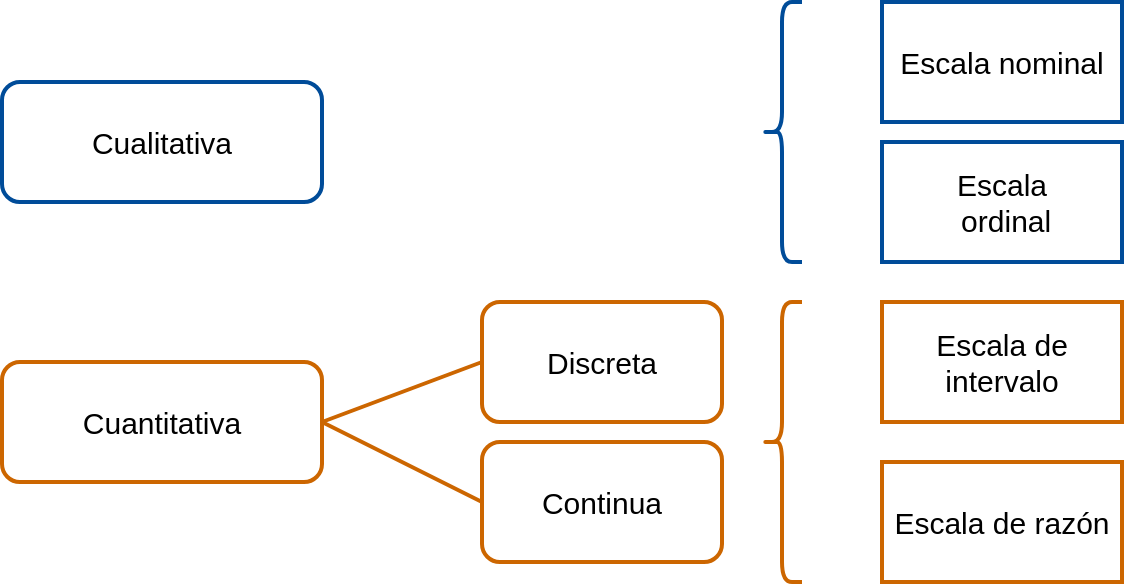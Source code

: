 <mxfile version="13.0.3" type="device"><diagram id="WH6bDqzZRVUvn5VitADp" name="Page-1"><mxGraphModel dx="809" dy="504" grid="1" gridSize="10" guides="1" tooltips="1" connect="1" arrows="1" fold="1" page="1" pageScale="1" pageWidth="827" pageHeight="1169" math="0" shadow="0"><root><mxCell id="0"/><mxCell id="1" parent="0"/><mxCell id="GxWcyqzHquzjzyiuE4op-1" value="Cualitativa" style="rounded=1;whiteSpace=wrap;html=1;labelBackgroundColor=none;fontFamily=Helvetica;fontSize=15;fillColor=none;strokeColor=#004C99;fontStyle=0;strokeWidth=2;" parent="1" vertex="1"><mxGeometry x="80" y="50" width="160" height="60" as="geometry"/></mxCell><mxCell id="GxWcyqzHquzjzyiuE4op-2" value="Cuantitativa" style="rounded=1;whiteSpace=wrap;html=1;labelBackgroundColor=none;fontFamily=Helvetica;fontSize=15;fillColor=none;strokeColor=#CC6600;fontStyle=0;strokeWidth=2;" parent="1" vertex="1"><mxGeometry x="80" y="190" width="160" height="60" as="geometry"/></mxCell><mxCell id="GxWcyqzHquzjzyiuE4op-3" value="Discreta" style="rounded=1;whiteSpace=wrap;html=1;labelBackgroundColor=none;fontFamily=Helvetica;fontSize=15;fillColor=none;strokeColor=#CC6600;fontStyle=0;strokeWidth=2;" parent="1" vertex="1"><mxGeometry x="320" y="160" width="120" height="60" as="geometry"/></mxCell><mxCell id="GxWcyqzHquzjzyiuE4op-4" value="Continua" style="rounded=1;whiteSpace=wrap;html=1;labelBackgroundColor=none;fontFamily=Helvetica;fontSize=15;fillColor=none;strokeColor=#CC6600;fontStyle=0;strokeWidth=2;" parent="1" vertex="1"><mxGeometry x="320" y="230" width="120" height="60" as="geometry"/></mxCell><mxCell id="GxWcyqzHquzjzyiuE4op-5" value="" style="endArrow=none;html=1;fontFamily=Helvetica;fontSize=15;exitX=1;exitY=0.5;exitDx=0;exitDy=0;entryX=0;entryY=0.5;entryDx=0;entryDy=0;strokeWidth=2;strokeColor=#CC6600;fontStyle=0" parent="1" source="GxWcyqzHquzjzyiuE4op-2" target="GxWcyqzHquzjzyiuE4op-4" edge="1"><mxGeometry width="50" height="50" relative="1" as="geometry"><mxPoint x="90" y="290" as="sourcePoint"/><mxPoint x="140" y="240" as="targetPoint"/></mxGeometry></mxCell><mxCell id="GxWcyqzHquzjzyiuE4op-6" value="" style="endArrow=none;html=1;fontFamily=Helvetica;fontSize=15;entryX=1;entryY=0.5;entryDx=0;entryDy=0;exitX=0;exitY=0.5;exitDx=0;exitDy=0;strokeWidth=2;strokeColor=#CC6600;fontStyle=0" parent="1" source="GxWcyqzHquzjzyiuE4op-3" target="GxWcyqzHquzjzyiuE4op-2" edge="1"><mxGeometry width="50" height="50" relative="1" as="geometry"><mxPoint x="90" y="290" as="sourcePoint"/><mxPoint x="140" y="240" as="targetPoint"/></mxGeometry></mxCell><mxCell id="GxWcyqzHquzjzyiuE4op-7" value="Escala de intervalo" style="rounded=0;whiteSpace=wrap;html=1;fontSize=15;fontStyle=0;fontFamily=Helvetica;fillColor=none;strokeColor=#CC6600;strokeWidth=2;" parent="1" vertex="1"><mxGeometry x="520" y="160" width="120" height="60" as="geometry"/></mxCell><mxCell id="GxWcyqzHquzjzyiuE4op-8" value="Escala de razón" style="rounded=0;whiteSpace=wrap;html=1;fontSize=15;fontStyle=0;fontFamily=Helvetica;fillColor=none;strokeColor=#CC6600;strokeWidth=2;" parent="1" vertex="1"><mxGeometry x="520" y="240" width="120" height="60" as="geometry"/></mxCell><mxCell id="GxWcyqzHquzjzyiuE4op-9" value="Escala nominal" style="rounded=0;whiteSpace=wrap;html=1;fontSize=15;fontStyle=0;fontFamily=Helvetica;fillColor=none;strokeColor=#004C99;strokeWidth=2;" parent="1" vertex="1"><mxGeometry x="520" y="10" width="120" height="60" as="geometry"/></mxCell><mxCell id="GxWcyqzHquzjzyiuE4op-10" value="Escala&lt;br style=&quot;font-size: 15px;&quot;&gt;&amp;nbsp;ordinal" style="rounded=0;whiteSpace=wrap;html=1;fontSize=15;fontStyle=0;fontFamily=Helvetica;fillColor=none;strokeColor=#004C99;strokeWidth=2;" parent="1" vertex="1"><mxGeometry x="520" y="80" width="120" height="60" as="geometry"/></mxCell><mxCell id="GxWcyqzHquzjzyiuE4op-12" value="" style="shape=curlyBracket;whiteSpace=wrap;html=1;rounded=1;fontFamily=Helvetica;strokeWidth=2;strokeColor=#CC6600;fontStyle=0;fontSize=15;" parent="1" vertex="1"><mxGeometry x="460" y="160" width="20" height="140" as="geometry"/></mxCell><mxCell id="GxWcyqzHquzjzyiuE4op-13" value="" style="shape=curlyBracket;whiteSpace=wrap;html=1;rounded=1;fontFamily=Helvetica;strokeWidth=2;strokeColor=#004C99;fontStyle=0;fontSize=15;" parent="1" vertex="1"><mxGeometry x="460" y="10" width="20" height="130" as="geometry"/></mxCell></root></mxGraphModel></diagram></mxfile>
